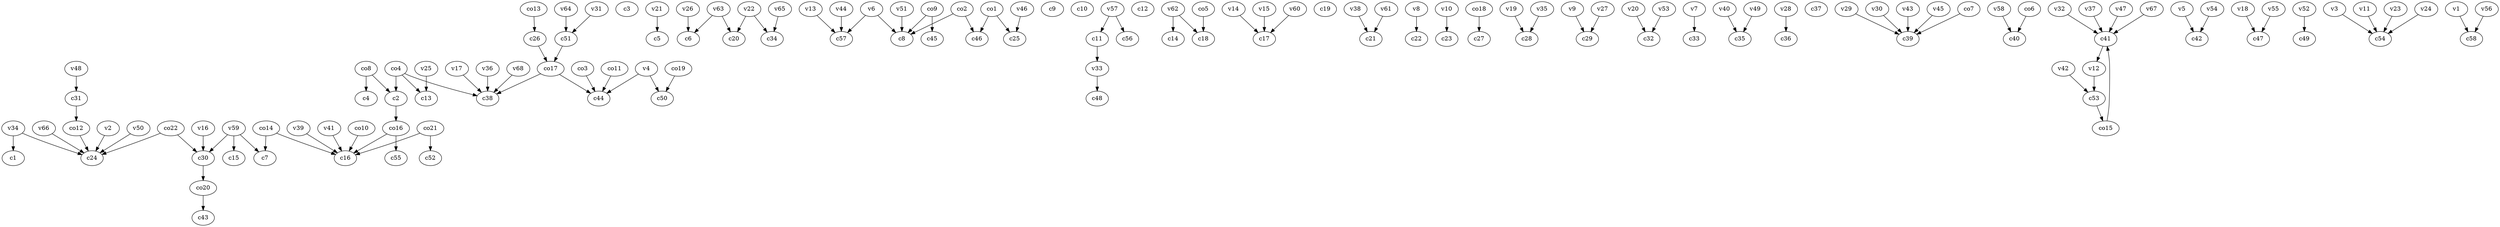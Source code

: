 strict digraph  {
c1;
c2;
c3;
c4;
c5;
c6;
c7;
c8;
c9;
c10;
c11;
c12;
c13;
c14;
c15;
c16;
c17;
c18;
c19;
c20;
c21;
c22;
c23;
c24;
c25;
c26;
c27;
c28;
c29;
c30;
c31;
c32;
c33;
c34;
c35;
c36;
c37;
c38;
c39;
c40;
c41;
c42;
c43;
c44;
c45;
c46;
c47;
c48;
c49;
c50;
c51;
c52;
c53;
c54;
c55;
c56;
c57;
c58;
v1;
v2;
v3;
v4;
v5;
v6;
v7;
v8;
v9;
v10;
v11;
v12;
v13;
v14;
v15;
v16;
v17;
v18;
v19;
v20;
v21;
v22;
v23;
v24;
v25;
v26;
v27;
v28;
v29;
v30;
v31;
v32;
v33;
v34;
v35;
v36;
v37;
v38;
v39;
v40;
v41;
v42;
v43;
v44;
v45;
v46;
v47;
v48;
v49;
v50;
v51;
v52;
v53;
v54;
v55;
v56;
v57;
v58;
v59;
v60;
v61;
v62;
v63;
v64;
v65;
v66;
v67;
v68;
co1;
co2;
co3;
co4;
co5;
co6;
co7;
co8;
co9;
co10;
co11;
co12;
co13;
co14;
co15;
co16;
co17;
co18;
co19;
co20;
co21;
co22;
c2 -> co16  [weight=1];
c11 -> v33  [weight=1];
c26 -> co17  [weight=1];
c30 -> co20  [weight=1];
c31 -> co12  [weight=1];
c41 -> v12  [weight=1];
c51 -> co17  [weight=1];
c53 -> co15  [weight=1];
v1 -> c58  [weight=1];
v2 -> c24  [weight=1];
v3 -> c54  [weight=1];
v4 -> c50  [weight=1];
v4 -> c44  [weight=1];
v5 -> c42  [weight=1];
v6 -> c8  [weight=1];
v6 -> c57  [weight=1];
v7 -> c33  [weight=1];
v8 -> c22  [weight=1];
v9 -> c29  [weight=1];
v10 -> c23  [weight=1];
v11 -> c54  [weight=1];
v12 -> c53  [weight=1];
v13 -> c57  [weight=1];
v14 -> c17  [weight=1];
v15 -> c17  [weight=1];
v16 -> c30  [weight=1];
v17 -> c38  [weight=1];
v18 -> c47  [weight=1];
v19 -> c28  [weight=1];
v20 -> c32  [weight=1];
v21 -> c5  [weight=1];
v22 -> c20  [weight=1];
v22 -> c34  [weight=1];
v23 -> c54  [weight=1];
v24 -> c54  [weight=1];
v25 -> c13  [weight=1];
v26 -> c6  [weight=1];
v27 -> c29  [weight=1];
v28 -> c36  [weight=1];
v29 -> c39  [weight=1];
v30 -> c39  [weight=1];
v31 -> c51  [weight=1];
v32 -> c41  [weight=1];
v33 -> c48  [weight=1];
v34 -> c1  [weight=1];
v34 -> c24  [weight=1];
v35 -> c28  [weight=1];
v36 -> c38  [weight=1];
v37 -> c41  [weight=1];
v38 -> c21  [weight=1];
v39 -> c16  [weight=1];
v40 -> c35  [weight=1];
v41 -> c16  [weight=1];
v42 -> c53  [weight=1];
v43 -> c39  [weight=1];
v44 -> c57  [weight=1];
v45 -> c39  [weight=1];
v46 -> c25  [weight=1];
v47 -> c41  [weight=1];
v48 -> c31  [weight=1];
v49 -> c35  [weight=1];
v50 -> c24  [weight=1];
v51 -> c8  [weight=1];
v52 -> c49  [weight=1];
v53 -> c32  [weight=1];
v54 -> c42  [weight=1];
v55 -> c47  [weight=1];
v56 -> c58  [weight=1];
v57 -> c11  [weight=1];
v57 -> c56  [weight=1];
v58 -> c40  [weight=1];
v59 -> c30  [weight=1];
v59 -> c7  [weight=1];
v59 -> c15  [weight=1];
v60 -> c17  [weight=1];
v61 -> c21  [weight=1];
v62 -> c18  [weight=1];
v62 -> c14  [weight=1];
v63 -> c6  [weight=1];
v63 -> c20  [weight=1];
v64 -> c51  [weight=1];
v65 -> c34  [weight=1];
v66 -> c24  [weight=1];
v67 -> c41  [weight=1];
v68 -> c38  [weight=1];
co1 -> c46  [weight=1];
co1 -> c25  [weight=1];
co2 -> c46  [weight=1];
co2 -> c8  [weight=1];
co3 -> c44  [weight=1];
co4 -> c13  [weight=1];
co4 -> c2  [weight=1];
co4 -> c38  [weight=1];
co5 -> c18  [weight=1];
co6 -> c40  [weight=1];
co7 -> c39  [weight=1];
co8 -> c2  [weight=1];
co8 -> c4  [weight=1];
co9 -> c8  [weight=1];
co9 -> c45  [weight=1];
co10 -> c16  [weight=1];
co11 -> c44  [weight=1];
co12 -> c24  [weight=1];
co13 -> c26  [weight=1];
co14 -> c7  [weight=1];
co14 -> c16  [weight=1];
co15 -> c41  [weight=1];
co16 -> c55  [weight=1];
co16 -> c16  [weight=1];
co17 -> c38  [weight=1];
co17 -> c44  [weight=1];
co18 -> c27  [weight=1];
co19 -> c50  [weight=1];
co20 -> c43  [weight=1];
co21 -> c16  [weight=1];
co21 -> c52  [weight=1];
co22 -> c30  [weight=1];
co22 -> c24  [weight=1];
}
